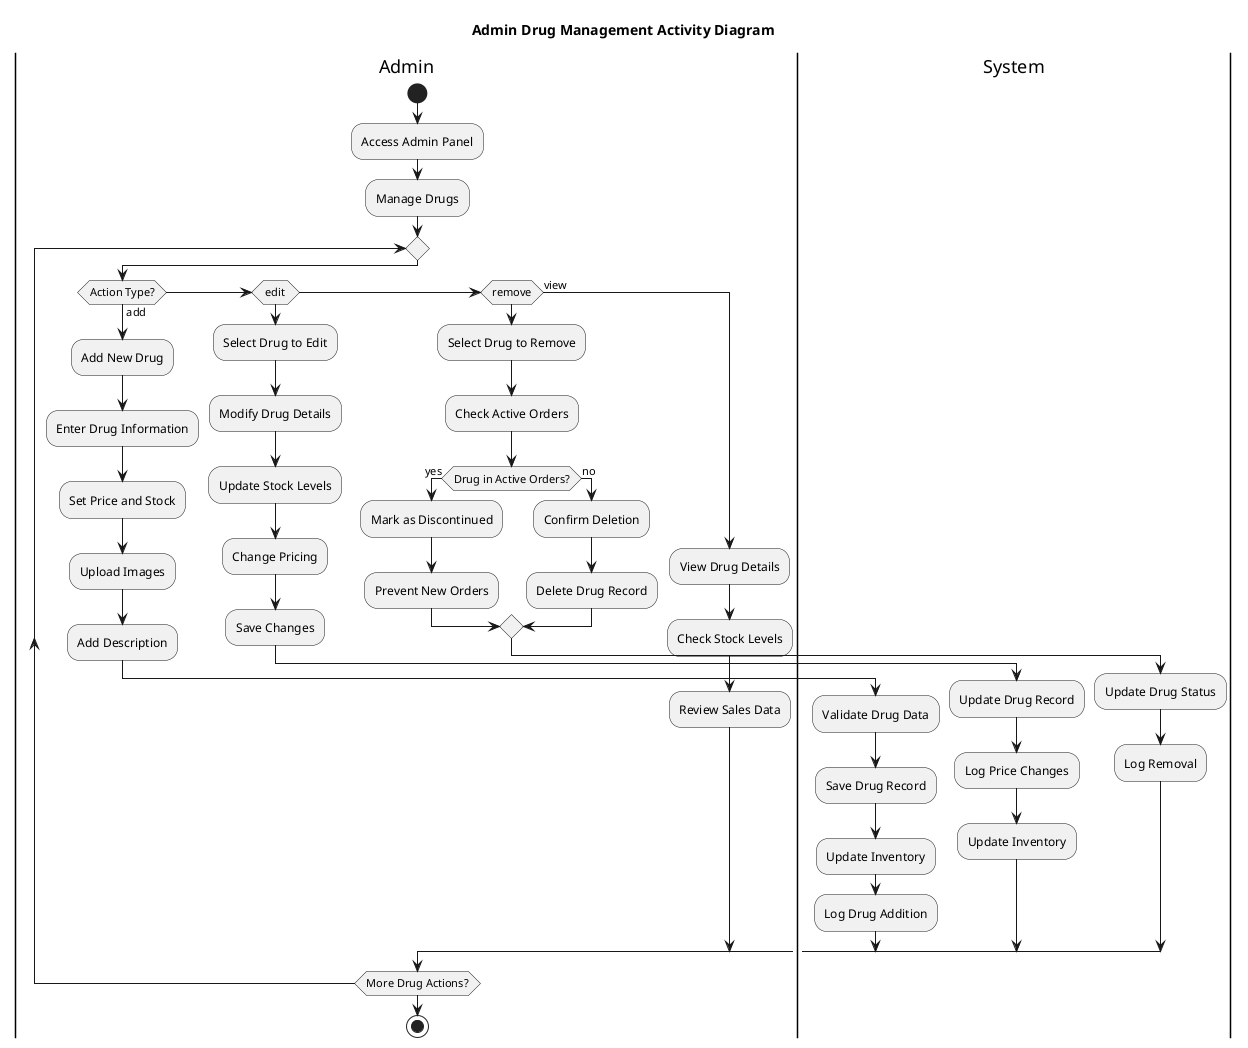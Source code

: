 @startuml admin-drug-management-activity
skinparam linetype spline
title Admin Drug Management Activity Diagram

|Admin|
start
:Access Admin Panel;
:Manage Drugs;

repeat
  |Admin|
  if (Action Type?) then (add)
    |Admin|
    :Add New Drug;
    :Enter Drug Information;
    :Set Price and Stock;
    :Upload Images;
    :Add Description;
    
    |System|
    :Validate Drug Data;
    :Save Drug Record;
    :Update Inventory;
    :Log Drug Addition;
    
    |Admin|
  elseif (edit) then
    |Admin|
    :Select Drug to Edit;
    :Modify Drug Details;
    :Update Stock Levels;
    :Change Pricing;
    :Save Changes;
    
    |System|
    :Update Drug Record;
    :Log Price Changes;
    :Update Inventory;
    
    |Admin|
  elseif (remove) then
    |Admin|
    :Select Drug to Remove;
    :Check Active Orders;
    
    if (Drug in Active Orders?) then (yes)
      :Mark as Discontinued;
      :Prevent New Orders;
    else (no)
      :Confirm Deletion;
      :Delete Drug Record;
    endif
    
    |System|
    :Update Drug Status;
    :Log Removal;
    
    |Admin|  
  else (view)
    |Admin|  
    :View Drug Details;
    :Check Stock Levels;
    :Review Sales Data;
  endif
repeat while (More Drug Actions?)

stop
@enduml
